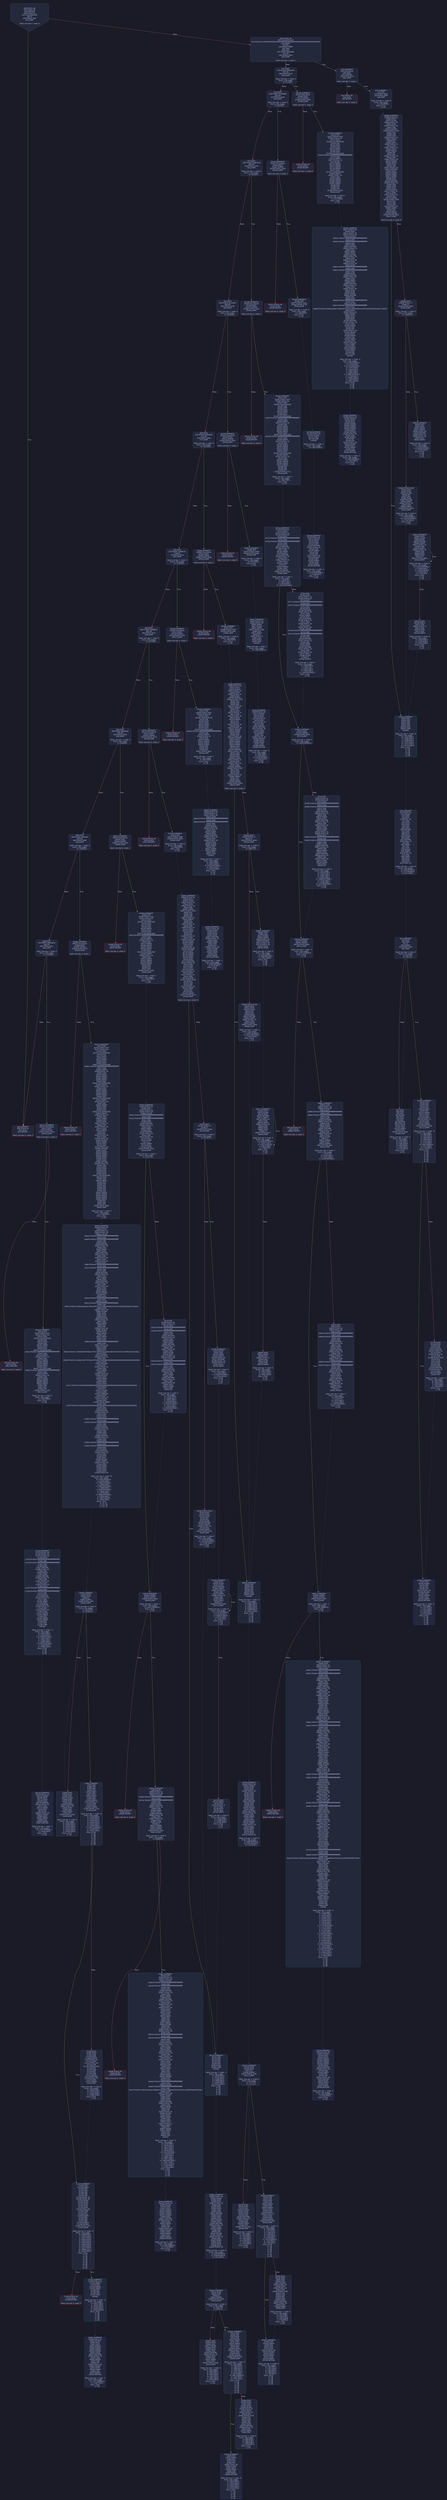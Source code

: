 digraph G {
    node [shape=box, style="filled, rounded", color="#565f89", fontcolor="#c0caf5", fontname="Helvetica", fillcolor="#24283b"];
    edge [color="#414868", fontcolor="#c0caf5", fontname="Helvetica"];
    bgcolor="#1a1b26";
    0 [ label = "[00] PUSH1 80
[02] PUSH1 40
[04] MSTORE
[05] PUSH1 04
[07] CALLDATASIZE
[08] LT
[09] PUSH2 00af
[0c] JUMPI

Stack size req: 0, sizeΔ: 0
" shape = invhouse]
    1 [ label = "[0d] PUSH1 00
[0f] CALLDATALOAD
[10] PUSH29 0100000000000000000000000000000000000000000000000000000000
[2e] SWAP1
[2f] DIV
[30] PUSH4 ffffffff
[35] AND
[36] DUP1
[37] PUSH4 06fdde03
[3c] EQ
[3d] PUSH2 00b4
[40] JUMPI

Stack size req: 0, sizeΔ: 1
"]
    2 [ label = "[41] DUP1
[42] PUSH4 095ea7b3
[47] EQ
[48] PUSH2 0144
[4b] JUMPI

Stack size req: 1, sizeΔ: 0
Entry->Op usage:
	0->71:EQ:1
"]
    3 [ label = "[4c] DUP1
[4d] PUSH4 18160ddd
[52] EQ
[53] PUSH2 01a9
[56] JUMPI

Stack size req: 1, sizeΔ: 0
Entry->Op usage:
	0->82:EQ:1
"]
    4 [ label = "[57] DUP1
[58] PUSH4 23b872dd
[5d] EQ
[5e] PUSH2 01d4
[61] JUMPI

Stack size req: 1, sizeΔ: 0
Entry->Op usage:
	0->93:EQ:1
"]
    5 [ label = "[62] DUP1
[63] PUSH4 313ce567
[68] EQ
[69] PUSH2 0259
[6c] JUMPI

Stack size req: 1, sizeΔ: 0
Entry->Op usage:
	0->104:EQ:1
"]
    6 [ label = "[6d] DUP1
[6e] PUSH4 54fd4d50
[73] EQ
[74] PUSH2 028a
[77] JUMPI

Stack size req: 1, sizeΔ: 0
Entry->Op usage:
	0->115:EQ:1
"]
    7 [ label = "[78] DUP1
[79] PUSH4 70a08231
[7e] EQ
[7f] PUSH2 031a
[82] JUMPI

Stack size req: 1, sizeΔ: 0
Entry->Op usage:
	0->126:EQ:1
"]
    8 [ label = "[83] DUP1
[84] PUSH4 95d89b41
[89] EQ
[8a] PUSH2 0371
[8d] JUMPI

Stack size req: 1, sizeΔ: 0
Entry->Op usage:
	0->137:EQ:1
"]
    9 [ label = "[8e] DUP1
[8f] PUSH4 a9059cbb
[94] EQ
[95] PUSH2 0401
[98] JUMPI

Stack size req: 1, sizeΔ: 0
Entry->Op usage:
	0->148:EQ:1
"]
    10 [ label = "[99] DUP1
[9a] PUSH4 cae9ca51
[9f] EQ
[a0] PUSH2 0466
[a3] JUMPI

Stack size req: 1, sizeΔ: 0
Entry->Op usage:
	0->159:EQ:1
"]
    11 [ label = "[a4] DUP1
[a5] PUSH4 dd62ed3e
[aa] EQ
[ab] PUSH2 0511
[ae] JUMPI

Stack size req: 1, sizeΔ: 0
Entry->Op usage:
	0->170:EQ:1
"]
    12 [ label = "[af] JUMPDEST
[b0] PUSH1 00
[b2] DUP1
[b3] REVERT

Stack size req: 0, sizeΔ: 0
" color = "red"]
    13 [ label = "[b4] JUMPDEST
[b5] CALLVALUE
[b6] DUP1
[b7] ISZERO
[b8] PUSH2 00c0
[bb] JUMPI

Stack size req: 0, sizeΔ: 1
"]
    14 [ label = "[bc] PUSH1 00
[be] DUP1
[bf] REVERT

Stack size req: 0, sizeΔ: 0
" color = "red"]
    15 [ label = "[c0] JUMPDEST
[c1] POP
[c2] PUSH2 00c9
[c5] PUSH2 0588
[c8] JUMP

Stack size req: 1, sizeΔ: 0
Entry->Op usage:
	0->193:POP:0
Entry->Exit:
	0->😵
"]
    16 [ label = "[c9] JUMPDEST
[ca] PUSH1 40
[cc] MLOAD
[cd] DUP1
[ce] DUP1
[cf] PUSH1 20
[d1] ADD
[d2] DUP3
[d3] DUP2
[d4] SUB
[d5] DUP3
[d6] MSTORE
[d7] DUP4
[d8] DUP2
[d9] DUP2
[da] MLOAD
[db] DUP2
[dc] MSTORE
[dd] PUSH1 20
[df] ADD
[e0] SWAP2
[e1] POP
[e2] DUP1
[e3] MLOAD
[e4] SWAP1
[e5] PUSH1 20
[e7] ADD
[e8] SWAP1
[e9] DUP1
[ea] DUP4
[eb] DUP4
[ec] PUSH1 00

Stack size req: 1, sizeΔ: 9
Entry->Op usage:
	0->218:MLOAD:0
	0->227:MLOAD:0
	0->231:ADD:1
"]
    17 [ label = "[ee] JUMPDEST
[ef] DUP4
[f0] DUP2
[f1] LT
[f2] ISZERO
[f3] PUSH2 0109
[f6] JUMPI

Stack size req: 4, sizeΔ: 0
Entry->Op usage:
	0->241:LT:0
	3->241:LT:1
"]
    18 [ label = "[f7] DUP1
[f8] DUP3
[f9] ADD
[fa] MLOAD
[fb] DUP2
[fc] DUP5
[fd] ADD
[fe] MSTORE
[ff] PUSH1 20
[0101] DUP2
[0102] ADD
[0103] SWAP1
[0104] POP
[0105] PUSH2 00ee
[0108] JUMP

Stack size req: 3, sizeΔ: 0
Entry->Op usage:
	0->249:ADD:1
	0->253:ADD:1
	0->258:ADD:0
	0->260:POP:0
	1->249:ADD:0
	2->253:ADD:0
Entry->Exit:
	0->😵
"]
    19 [ label = "[0109] JUMPDEST
[010a] POP
[010b] POP
[010c] POP
[010d] POP
[010e] SWAP1
[010f] POP
[0110] SWAP1
[0111] DUP2
[0112] ADD
[0113] SWAP1
[0114] PUSH1 1f
[0116] AND
[0117] DUP1
[0118] ISZERO
[0119] PUSH2 0136
[011c] JUMPI

Stack size req: 7, sizeΔ: -5
Entry->Op usage:
	0->266:POP:0
	1->267:POP:0
	2->268:POP:0
	3->269:POP:0
	4->274:ADD:0
	4->278:AND:1
	4->280:ISZERO:0
	5->271:POP:0
	6->274:ADD:1
Entry->Exit:
	0->😵
	1->😵
	2->😵
	3->😵
	4->0
	5->😵
	6->😵
"]
    20 [ label = "[011d] DUP1
[011e] DUP3
[011f] SUB
[0120] DUP1
[0121] MLOAD
[0122] PUSH1 01
[0124] DUP4
[0125] PUSH1 20
[0127] SUB
[0128] PUSH2 0100
[012b] EXP
[012c] SUB
[012d] NOT
[012e] AND
[012f] DUP2
[0130] MSTORE
[0131] PUSH1 20
[0133] ADD
[0134] SWAP2
[0135] POP

Stack size req: 2, sizeΔ: 0
Entry->Op usage:
	0->287:SUB:1
	0->295:SUB:1
	1->287:SUB:0
	1->309:POP:0
Entry->Exit:
	1->😵
"]
    21 [ label = "[0136] JUMPDEST
[0137] POP
[0138] SWAP3
[0139] POP
[013a] POP
[013b] POP
[013c] PUSH1 40
[013e] MLOAD
[013f] DUP1
[0140] SWAP2
[0141] SUB
[0142] SWAP1
[0143] RETURN

Stack size req: 5, sizeΔ: -5
Entry->Op usage:
	0->311:POP:0
	1->321:SUB:0
	2->314:POP:0
	3->315:POP:0
	4->313:POP:0
Entry->Exit:
	0->😵
	1->😵
	2->😵
	3->😵
	4->😵
" color = "darkblue"]
    22 [ label = "[0144] JUMPDEST
[0145] CALLVALUE
[0146] DUP1
[0147] ISZERO
[0148] PUSH2 0150
[014b] JUMPI

Stack size req: 0, sizeΔ: 1
"]
    23 [ label = "[014c] PUSH1 00
[014e] DUP1
[014f] REVERT

Stack size req: 0, sizeΔ: 0
" color = "red"]
    24 [ label = "[0150] JUMPDEST
[0151] POP
[0152] PUSH2 018f
[0155] PUSH1 04
[0157] DUP1
[0158] CALLDATASIZE
[0159] SUB
[015a] DUP2
[015b] ADD
[015c] SWAP1
[015d] DUP1
[015e] DUP1
[015f] CALLDATALOAD
[0160] PUSH20 ffffffffffffffffffffffffffffffffffffffff
[0175] AND
[0176] SWAP1
[0177] PUSH1 20
[0179] ADD
[017a] SWAP1
[017b] SWAP3
[017c] SWAP2
[017d] SWAP1
[017e] DUP1
[017f] CALLDATALOAD
[0180] SWAP1
[0181] PUSH1 20
[0183] ADD
[0184] SWAP1
[0185] SWAP3
[0186] SWAP2
[0187] SWAP1
[0188] POP
[0189] POP
[018a] POP
[018b] PUSH2 0626
[018e] JUMP

Stack size req: 1, sizeΔ: 2
Entry->Op usage:
	0->337:POP:0
Entry->Exit:
	0->😵
"]
    25 [ label = "[018f] JUMPDEST
[0190] PUSH1 40
[0192] MLOAD
[0193] DUP1
[0194] DUP3
[0195] ISZERO
[0196] ISZERO
[0197] ISZERO
[0198] ISZERO
[0199] DUP2
[019a] MSTORE
[019b] PUSH1 20
[019d] ADD
[019e] SWAP2
[019f] POP
[01a0] POP
[01a1] PUSH1 40
[01a3] MLOAD
[01a4] DUP1
[01a5] SWAP2
[01a6] SUB
[01a7] SWAP1
[01a8] RETURN

Stack size req: 1, sizeΔ: -1
Entry->Op usage:
	0->405:ISZERO:0
	0->415:POP:0
Entry->Exit:
	0->😵
" color = "darkblue"]
    26 [ label = "[01a9] JUMPDEST
[01aa] CALLVALUE
[01ab] DUP1
[01ac] ISZERO
[01ad] PUSH2 01b5
[01b0] JUMPI

Stack size req: 0, sizeΔ: 1
"]
    27 [ label = "[01b1] PUSH1 00
[01b3] DUP1
[01b4] REVERT

Stack size req: 0, sizeΔ: 0
" color = "red"]
    28 [ label = "[01b5] JUMPDEST
[01b6] POP
[01b7] PUSH2 01be
[01ba] PUSH2 0718
[01bd] JUMP

Stack size req: 1, sizeΔ: 0
Entry->Op usage:
	0->438:POP:0
Entry->Exit:
	0->😵
"]
    29 [ label = "[01be] JUMPDEST
[01bf] PUSH1 40
[01c1] MLOAD
[01c2] DUP1
[01c3] DUP3
[01c4] DUP2
[01c5] MSTORE
[01c6] PUSH1 20
[01c8] ADD
[01c9] SWAP2
[01ca] POP
[01cb] POP
[01cc] PUSH1 40
[01ce] MLOAD
[01cf] DUP1
[01d0] SWAP2
[01d1] SUB
[01d2] SWAP1
[01d3] RETURN

Stack size req: 1, sizeΔ: -1
Entry->Op usage:
	0->453:MSTORE:1
	0->458:POP:0
Entry->Exit:
	0->😵
" color = "darkblue"]
    30 [ label = "[01d4] JUMPDEST
[01d5] CALLVALUE
[01d6] DUP1
[01d7] ISZERO
[01d8] PUSH2 01e0
[01db] JUMPI

Stack size req: 0, sizeΔ: 1
"]
    31 [ label = "[01dc] PUSH1 00
[01de] DUP1
[01df] REVERT

Stack size req: 0, sizeΔ: 0
" color = "red"]
    32 [ label = "[01e0] JUMPDEST
[01e1] POP
[01e2] PUSH2 023f
[01e5] PUSH1 04
[01e7] DUP1
[01e8] CALLDATASIZE
[01e9] SUB
[01ea] DUP2
[01eb] ADD
[01ec] SWAP1
[01ed] DUP1
[01ee] DUP1
[01ef] CALLDATALOAD
[01f0] PUSH20 ffffffffffffffffffffffffffffffffffffffff
[0205] AND
[0206] SWAP1
[0207] PUSH1 20
[0209] ADD
[020a] SWAP1
[020b] SWAP3
[020c] SWAP2
[020d] SWAP1
[020e] DUP1
[020f] CALLDATALOAD
[0210] PUSH20 ffffffffffffffffffffffffffffffffffffffff
[0225] AND
[0226] SWAP1
[0227] PUSH1 20
[0229] ADD
[022a] SWAP1
[022b] SWAP3
[022c] SWAP2
[022d] SWAP1
[022e] DUP1
[022f] CALLDATALOAD
[0230] SWAP1
[0231] PUSH1 20
[0233] ADD
[0234] SWAP1
[0235] SWAP3
[0236] SWAP2
[0237] SWAP1
[0238] POP
[0239] POP
[023a] POP
[023b] PUSH2 071e
[023e] JUMP

Stack size req: 1, sizeΔ: 3
Entry->Op usage:
	0->481:POP:0
Entry->Exit:
	0->😵
"]
    33 [ label = "[023f] JUMPDEST
[0240] PUSH1 40
[0242] MLOAD
[0243] DUP1
[0244] DUP3
[0245] ISZERO
[0246] ISZERO
[0247] ISZERO
[0248] ISZERO
[0249] DUP2
[024a] MSTORE
[024b] PUSH1 20
[024d] ADD
[024e] SWAP2
[024f] POP
[0250] POP
[0251] PUSH1 40
[0253] MLOAD
[0254] DUP1
[0255] SWAP2
[0256] SUB
[0257] SWAP1
[0258] RETURN

Stack size req: 1, sizeΔ: -1
Entry->Op usage:
	0->581:ISZERO:0
	0->591:POP:0
Entry->Exit:
	0->😵
" color = "darkblue"]
    34 [ label = "[0259] JUMPDEST
[025a] CALLVALUE
[025b] DUP1
[025c] ISZERO
[025d] PUSH2 0265
[0260] JUMPI

Stack size req: 0, sizeΔ: 1
"]
    35 [ label = "[0261] PUSH1 00
[0263] DUP1
[0264] REVERT

Stack size req: 0, sizeΔ: 0
" color = "red"]
    36 [ label = "[0265] JUMPDEST
[0266] POP
[0267] PUSH2 026e
[026a] PUSH2 0aeb
[026d] JUMP

Stack size req: 1, sizeΔ: 0
Entry->Op usage:
	0->614:POP:0
Entry->Exit:
	0->😵
"]
    37 [ label = "[026e] JUMPDEST
[026f] PUSH1 40
[0271] MLOAD
[0272] DUP1
[0273] DUP3
[0274] PUSH1 ff
[0276] AND
[0277] PUSH1 ff
[0279] AND
[027a] DUP2
[027b] MSTORE
[027c] PUSH1 20
[027e] ADD
[027f] SWAP2
[0280] POP
[0281] POP
[0282] PUSH1 40
[0284] MLOAD
[0285] DUP1
[0286] SWAP2
[0287] SUB
[0288] SWAP1
[0289] RETURN

Stack size req: 1, sizeΔ: -1
Entry->Op usage:
	0->630:AND:1
	0->633:AND:1
	0->635:MSTORE:1
	0->640:POP:0
Entry->Exit:
	0->😵
" color = "darkblue"]
    38 [ label = "[028a] JUMPDEST
[028b] CALLVALUE
[028c] DUP1
[028d] ISZERO
[028e] PUSH2 0296
[0291] JUMPI

Stack size req: 0, sizeΔ: 1
"]
    39 [ label = "[0292] PUSH1 00
[0294] DUP1
[0295] REVERT

Stack size req: 0, sizeΔ: 0
" color = "red"]
    40 [ label = "[0296] JUMPDEST
[0297] POP
[0298] PUSH2 029f
[029b] PUSH2 0afe
[029e] JUMP

Stack size req: 1, sizeΔ: 0
Entry->Op usage:
	0->663:POP:0
Entry->Exit:
	0->😵
"]
    41 [ label = "[029f] JUMPDEST
[02a0] PUSH1 40
[02a2] MLOAD
[02a3] DUP1
[02a4] DUP1
[02a5] PUSH1 20
[02a7] ADD
[02a8] DUP3
[02a9] DUP2
[02aa] SUB
[02ab] DUP3
[02ac] MSTORE
[02ad] DUP4
[02ae] DUP2
[02af] DUP2
[02b0] MLOAD
[02b1] DUP2
[02b2] MSTORE
[02b3] PUSH1 20
[02b5] ADD
[02b6] SWAP2
[02b7] POP
[02b8] DUP1
[02b9] MLOAD
[02ba] SWAP1
[02bb] PUSH1 20
[02bd] ADD
[02be] SWAP1
[02bf] DUP1
[02c0] DUP4
[02c1] DUP4
[02c2] PUSH1 00

Stack size req: 1, sizeΔ: 9
Entry->Op usage:
	0->688:MLOAD:0
	0->697:MLOAD:0
	0->701:ADD:1
"]
    42 [ label = "[02c4] JUMPDEST
[02c5] DUP4
[02c6] DUP2
[02c7] LT
[02c8] ISZERO
[02c9] PUSH2 02df
[02cc] JUMPI

Stack size req: 4, sizeΔ: 0
Entry->Op usage:
	0->711:LT:0
	3->711:LT:1
"]
    43 [ label = "[02cd] DUP1
[02ce] DUP3
[02cf] ADD
[02d0] MLOAD
[02d1] DUP2
[02d2] DUP5
[02d3] ADD
[02d4] MSTORE
[02d5] PUSH1 20
[02d7] DUP2
[02d8] ADD
[02d9] SWAP1
[02da] POP
[02db] PUSH2 02c4
[02de] JUMP

Stack size req: 3, sizeΔ: 0
Entry->Op usage:
	0->719:ADD:1
	0->723:ADD:1
	0->728:ADD:0
	0->730:POP:0
	1->719:ADD:0
	2->723:ADD:0
Entry->Exit:
	0->😵
"]
    44 [ label = "[02df] JUMPDEST
[02e0] POP
[02e1] POP
[02e2] POP
[02e3] POP
[02e4] SWAP1
[02e5] POP
[02e6] SWAP1
[02e7] DUP2
[02e8] ADD
[02e9] SWAP1
[02ea] PUSH1 1f
[02ec] AND
[02ed] DUP1
[02ee] ISZERO
[02ef] PUSH2 030c
[02f2] JUMPI

Stack size req: 7, sizeΔ: -5
Entry->Op usage:
	0->736:POP:0
	1->737:POP:0
	2->738:POP:0
	3->739:POP:0
	4->744:ADD:0
	4->748:AND:1
	4->750:ISZERO:0
	5->741:POP:0
	6->744:ADD:1
Entry->Exit:
	0->😵
	1->😵
	2->😵
	3->😵
	4->0
	5->😵
	6->😵
"]
    45 [ label = "[02f3] DUP1
[02f4] DUP3
[02f5] SUB
[02f6] DUP1
[02f7] MLOAD
[02f8] PUSH1 01
[02fa] DUP4
[02fb] PUSH1 20
[02fd] SUB
[02fe] PUSH2 0100
[0301] EXP
[0302] SUB
[0303] NOT
[0304] AND
[0305] DUP2
[0306] MSTORE
[0307] PUSH1 20
[0309] ADD
[030a] SWAP2
[030b] POP

Stack size req: 2, sizeΔ: 0
Entry->Op usage:
	0->757:SUB:1
	0->765:SUB:1
	1->757:SUB:0
	1->779:POP:0
Entry->Exit:
	1->😵
"]
    46 [ label = "[030c] JUMPDEST
[030d] POP
[030e] SWAP3
[030f] POP
[0310] POP
[0311] POP
[0312] PUSH1 40
[0314] MLOAD
[0315] DUP1
[0316] SWAP2
[0317] SUB
[0318] SWAP1
[0319] RETURN

Stack size req: 5, sizeΔ: -5
Entry->Op usage:
	0->781:POP:0
	1->791:SUB:0
	2->784:POP:0
	3->785:POP:0
	4->783:POP:0
Entry->Exit:
	0->😵
	1->😵
	2->😵
	3->😵
	4->😵
" color = "darkblue"]
    47 [ label = "[031a] JUMPDEST
[031b] CALLVALUE
[031c] DUP1
[031d] ISZERO
[031e] PUSH2 0326
[0321] JUMPI

Stack size req: 0, sizeΔ: 1
"]
    48 [ label = "[0322] PUSH1 00
[0324] DUP1
[0325] REVERT

Stack size req: 0, sizeΔ: 0
" color = "red"]
    49 [ label = "[0326] JUMPDEST
[0327] POP
[0328] PUSH2 035b
[032b] PUSH1 04
[032d] DUP1
[032e] CALLDATASIZE
[032f] SUB
[0330] DUP2
[0331] ADD
[0332] SWAP1
[0333] DUP1
[0334] DUP1
[0335] CALLDATALOAD
[0336] PUSH20 ffffffffffffffffffffffffffffffffffffffff
[034b] AND
[034c] SWAP1
[034d] PUSH1 20
[034f] ADD
[0350] SWAP1
[0351] SWAP3
[0352] SWAP2
[0353] SWAP1
[0354] POP
[0355] POP
[0356] POP
[0357] PUSH2 0b9c
[035a] JUMP

Stack size req: 1, sizeΔ: 1
Entry->Op usage:
	0->807:POP:0
Entry->Exit:
	0->😵
"]
    50 [ label = "[035b] JUMPDEST
[035c] PUSH1 40
[035e] MLOAD
[035f] DUP1
[0360] DUP3
[0361] DUP2
[0362] MSTORE
[0363] PUSH1 20
[0365] ADD
[0366] SWAP2
[0367] POP
[0368] POP
[0369] PUSH1 40
[036b] MLOAD
[036c] DUP1
[036d] SWAP2
[036e] SUB
[036f] SWAP1
[0370] RETURN

Stack size req: 1, sizeΔ: -1
Entry->Op usage:
	0->866:MSTORE:1
	0->871:POP:0
Entry->Exit:
	0->😵
" color = "darkblue"]
    51 [ label = "[0371] JUMPDEST
[0372] CALLVALUE
[0373] DUP1
[0374] ISZERO
[0375] PUSH2 037d
[0378] JUMPI

Stack size req: 0, sizeΔ: 1
"]
    52 [ label = "[0379] PUSH1 00
[037b] DUP1
[037c] REVERT

Stack size req: 0, sizeΔ: 0
" color = "red"]
    53 [ label = "[037d] JUMPDEST
[037e] POP
[037f] PUSH2 0386
[0382] PUSH2 0be5
[0385] JUMP

Stack size req: 1, sizeΔ: 0
Entry->Op usage:
	0->894:POP:0
Entry->Exit:
	0->😵
"]
    54 [ label = "[0386] JUMPDEST
[0387] PUSH1 40
[0389] MLOAD
[038a] DUP1
[038b] DUP1
[038c] PUSH1 20
[038e] ADD
[038f] DUP3
[0390] DUP2
[0391] SUB
[0392] DUP3
[0393] MSTORE
[0394] DUP4
[0395] DUP2
[0396] DUP2
[0397] MLOAD
[0398] DUP2
[0399] MSTORE
[039a] PUSH1 20
[039c] ADD
[039d] SWAP2
[039e] POP
[039f] DUP1
[03a0] MLOAD
[03a1] SWAP1
[03a2] PUSH1 20
[03a4] ADD
[03a5] SWAP1
[03a6] DUP1
[03a7] DUP4
[03a8] DUP4
[03a9] PUSH1 00

Stack size req: 1, sizeΔ: 9
Entry->Op usage:
	0->919:MLOAD:0
	0->928:MLOAD:0
	0->932:ADD:1
"]
    55 [ label = "[03ab] JUMPDEST
[03ac] DUP4
[03ad] DUP2
[03ae] LT
[03af] ISZERO
[03b0] PUSH2 03c6
[03b3] JUMPI

Stack size req: 4, sizeΔ: 0
Entry->Op usage:
	0->942:LT:0
	3->942:LT:1
"]
    56 [ label = "[03b4] DUP1
[03b5] DUP3
[03b6] ADD
[03b7] MLOAD
[03b8] DUP2
[03b9] DUP5
[03ba] ADD
[03bb] MSTORE
[03bc] PUSH1 20
[03be] DUP2
[03bf] ADD
[03c0] SWAP1
[03c1] POP
[03c2] PUSH2 03ab
[03c5] JUMP

Stack size req: 3, sizeΔ: 0
Entry->Op usage:
	0->950:ADD:1
	0->954:ADD:1
	0->959:ADD:0
	0->961:POP:0
	1->950:ADD:0
	2->954:ADD:0
Entry->Exit:
	0->😵
"]
    57 [ label = "[03c6] JUMPDEST
[03c7] POP
[03c8] POP
[03c9] POP
[03ca] POP
[03cb] SWAP1
[03cc] POP
[03cd] SWAP1
[03ce] DUP2
[03cf] ADD
[03d0] SWAP1
[03d1] PUSH1 1f
[03d3] AND
[03d4] DUP1
[03d5] ISZERO
[03d6] PUSH2 03f3
[03d9] JUMPI

Stack size req: 7, sizeΔ: -5
Entry->Op usage:
	0->967:POP:0
	1->968:POP:0
	2->969:POP:0
	3->970:POP:0
	4->975:ADD:0
	4->979:AND:1
	4->981:ISZERO:0
	5->972:POP:0
	6->975:ADD:1
Entry->Exit:
	0->😵
	1->😵
	2->😵
	3->😵
	4->0
	5->😵
	6->😵
"]
    58 [ label = "[03da] DUP1
[03db] DUP3
[03dc] SUB
[03dd] DUP1
[03de] MLOAD
[03df] PUSH1 01
[03e1] DUP4
[03e2] PUSH1 20
[03e4] SUB
[03e5] PUSH2 0100
[03e8] EXP
[03e9] SUB
[03ea] NOT
[03eb] AND
[03ec] DUP2
[03ed] MSTORE
[03ee] PUSH1 20
[03f0] ADD
[03f1] SWAP2
[03f2] POP

Stack size req: 2, sizeΔ: 0
Entry->Op usage:
	0->988:SUB:1
	0->996:SUB:1
	1->988:SUB:0
	1->1010:POP:0
Entry->Exit:
	1->😵
"]
    59 [ label = "[03f3] JUMPDEST
[03f4] POP
[03f5] SWAP3
[03f6] POP
[03f7] POP
[03f8] POP
[03f9] PUSH1 40
[03fb] MLOAD
[03fc] DUP1
[03fd] SWAP2
[03fe] SUB
[03ff] SWAP1
[0400] RETURN

Stack size req: 5, sizeΔ: -5
Entry->Op usage:
	0->1012:POP:0
	1->1022:SUB:0
	2->1015:POP:0
	3->1016:POP:0
	4->1014:POP:0
Entry->Exit:
	0->😵
	1->😵
	2->😵
	3->😵
	4->😵
" color = "darkblue"]
    60 [ label = "[0401] JUMPDEST
[0402] CALLVALUE
[0403] DUP1
[0404] ISZERO
[0405] PUSH2 040d
[0408] JUMPI

Stack size req: 0, sizeΔ: 1
"]
    61 [ label = "[0409] PUSH1 00
[040b] DUP1
[040c] REVERT

Stack size req: 0, sizeΔ: 0
" color = "red"]
    62 [ label = "[040d] JUMPDEST
[040e] POP
[040f] PUSH2 044c
[0412] PUSH1 04
[0414] DUP1
[0415] CALLDATASIZE
[0416] SUB
[0417] DUP2
[0418] ADD
[0419] SWAP1
[041a] DUP1
[041b] DUP1
[041c] CALLDATALOAD
[041d] PUSH20 ffffffffffffffffffffffffffffffffffffffff
[0432] AND
[0433] SWAP1
[0434] PUSH1 20
[0436] ADD
[0437] SWAP1
[0438] SWAP3
[0439] SWAP2
[043a] SWAP1
[043b] DUP1
[043c] CALLDATALOAD
[043d] SWAP1
[043e] PUSH1 20
[0440] ADD
[0441] SWAP1
[0442] SWAP3
[0443] SWAP2
[0444] SWAP1
[0445] POP
[0446] POP
[0447] POP
[0448] PUSH2 0c83
[044b] JUMP

Stack size req: 1, sizeΔ: 2
Entry->Op usage:
	0->1038:POP:0
Entry->Exit:
	0->😵
"]
    63 [ label = "[044c] JUMPDEST
[044d] PUSH1 40
[044f] MLOAD
[0450] DUP1
[0451] DUP3
[0452] ISZERO
[0453] ISZERO
[0454] ISZERO
[0455] ISZERO
[0456] DUP2
[0457] MSTORE
[0458] PUSH1 20
[045a] ADD
[045b] SWAP2
[045c] POP
[045d] POP
[045e] PUSH1 40
[0460] MLOAD
[0461] DUP1
[0462] SWAP2
[0463] SUB
[0464] SWAP1
[0465] RETURN

Stack size req: 1, sizeΔ: -1
Entry->Op usage:
	0->1106:ISZERO:0
	0->1116:POP:0
Entry->Exit:
	0->😵
" color = "darkblue"]
    64 [ label = "[0466] JUMPDEST
[0467] CALLVALUE
[0468] DUP1
[0469] ISZERO
[046a] PUSH2 0472
[046d] JUMPI

Stack size req: 0, sizeΔ: 1
"]
    65 [ label = "[046e] PUSH1 00
[0470] DUP1
[0471] REVERT

Stack size req: 0, sizeΔ: 0
" color = "red"]
    66 [ label = "[0472] JUMPDEST
[0473] POP
[0474] PUSH2 04f7
[0477] PUSH1 04
[0479] DUP1
[047a] CALLDATASIZE
[047b] SUB
[047c] DUP2
[047d] ADD
[047e] SWAP1
[047f] DUP1
[0480] DUP1
[0481] CALLDATALOAD
[0482] PUSH20 ffffffffffffffffffffffffffffffffffffffff
[0497] AND
[0498] SWAP1
[0499] PUSH1 20
[049b] ADD
[049c] SWAP1
[049d] SWAP3
[049e] SWAP2
[049f] SWAP1
[04a0] DUP1
[04a1] CALLDATALOAD
[04a2] SWAP1
[04a3] PUSH1 20
[04a5] ADD
[04a6] SWAP1
[04a7] SWAP3
[04a8] SWAP2
[04a9] SWAP1
[04aa] DUP1
[04ab] CALLDATALOAD
[04ac] SWAP1
[04ad] PUSH1 20
[04af] ADD
[04b0] SWAP1
[04b1] DUP3
[04b2] ADD
[04b3] DUP1
[04b4] CALLDATALOAD
[04b5] SWAP1
[04b6] PUSH1 20
[04b8] ADD
[04b9] SWAP1
[04ba] DUP1
[04bb] DUP1
[04bc] PUSH1 1f
[04be] ADD
[04bf] PUSH1 20
[04c1] DUP1
[04c2] SWAP2
[04c3] DIV
[04c4] MUL
[04c5] PUSH1 20
[04c7] ADD
[04c8] PUSH1 40
[04ca] MLOAD
[04cb] SWAP1
[04cc] DUP2
[04cd] ADD
[04ce] PUSH1 40
[04d0] MSTORE
[04d1] DUP1
[04d2] SWAP4
[04d3] SWAP3
[04d4] SWAP2
[04d5] SWAP1
[04d6] DUP2
[04d7] DUP2
[04d8] MSTORE
[04d9] PUSH1 20
[04db] ADD
[04dc] DUP4
[04dd] DUP4
[04de] DUP1
[04df] DUP3
[04e0] DUP5
[04e1] CALLDATACOPY
[04e2] DUP3
[04e3] ADD
[04e4] SWAP2
[04e5] POP
[04e6] POP
[04e7] POP
[04e8] POP
[04e9] POP
[04ea] POP
[04eb] SWAP2
[04ec] SWAP3
[04ed] SWAP2
[04ee] SWAP3
[04ef] SWAP1
[04f0] POP
[04f1] POP
[04f2] POP
[04f3] PUSH2 0eb5
[04f6] JUMP

Stack size req: 1, sizeΔ: 3
Entry->Op usage:
	0->1139:POP:0
Entry->Exit:
	0->😵
"]
    67 [ label = "[04f7] JUMPDEST
[04f8] PUSH1 40
[04fa] MLOAD
[04fb] DUP1
[04fc] DUP3
[04fd] ISZERO
[04fe] ISZERO
[04ff] ISZERO
[0500] ISZERO
[0501] DUP2
[0502] MSTORE
[0503] PUSH1 20
[0505] ADD
[0506] SWAP2
[0507] POP
[0508] POP
[0509] PUSH1 40
[050b] MLOAD
[050c] DUP1
[050d] SWAP2
[050e] SUB
[050f] SWAP1
[0510] RETURN

Stack size req: 1, sizeΔ: -1
Entry->Op usage:
	0->1277:ISZERO:0
	0->1287:POP:0
Entry->Exit:
	0->😵
" color = "darkblue"]
    68 [ label = "[0511] JUMPDEST
[0512] CALLVALUE
[0513] DUP1
[0514] ISZERO
[0515] PUSH2 051d
[0518] JUMPI

Stack size req: 0, sizeΔ: 1
"]
    69 [ label = "[0519] PUSH1 00
[051b] DUP1
[051c] REVERT

Stack size req: 0, sizeΔ: 0
" color = "red"]
    70 [ label = "[051d] JUMPDEST
[051e] POP
[051f] PUSH2 0572
[0522] PUSH1 04
[0524] DUP1
[0525] CALLDATASIZE
[0526] SUB
[0527] DUP2
[0528] ADD
[0529] SWAP1
[052a] DUP1
[052b] DUP1
[052c] CALLDATALOAD
[052d] PUSH20 ffffffffffffffffffffffffffffffffffffffff
[0542] AND
[0543] SWAP1
[0544] PUSH1 20
[0546] ADD
[0547] SWAP1
[0548] SWAP3
[0549] SWAP2
[054a] SWAP1
[054b] DUP1
[054c] CALLDATALOAD
[054d] PUSH20 ffffffffffffffffffffffffffffffffffffffff
[0562] AND
[0563] SWAP1
[0564] PUSH1 20
[0566] ADD
[0567] SWAP1
[0568] SWAP3
[0569] SWAP2
[056a] SWAP1
[056b] POP
[056c] POP
[056d] POP
[056e] PUSH2 1152
[0571] JUMP

Stack size req: 1, sizeΔ: 2
Entry->Op usage:
	0->1310:POP:0
Entry->Exit:
	0->😵
"]
    71 [ label = "[0572] JUMPDEST
[0573] PUSH1 40
[0575] MLOAD
[0576] DUP1
[0577] DUP3
[0578] DUP2
[0579] MSTORE
[057a] PUSH1 20
[057c] ADD
[057d] SWAP2
[057e] POP
[057f] POP
[0580] PUSH1 40
[0582] MLOAD
[0583] DUP1
[0584] SWAP2
[0585] SUB
[0586] SWAP1
[0587] RETURN

Stack size req: 1, sizeΔ: -1
Entry->Op usage:
	0->1401:MSTORE:1
	0->1406:POP:0
Entry->Exit:
	0->😵
" color = "darkblue"]
    72 [ label = "[0588] JUMPDEST
[0589] PUSH1 03
[058b] DUP1
[058c] SLOAD
[058d] PUSH1 01
[058f] DUP2
[0590] PUSH1 01
[0592] AND
[0593] ISZERO
[0594] PUSH2 0100
[0597] MUL
[0598] SUB
[0599] AND
[059a] PUSH1 02
[059c] SWAP1
[059d] DIV
[059e] DUP1
[059f] PUSH1 1f
[05a1] ADD
[05a2] PUSH1 20
[05a4] DUP1
[05a5] SWAP2
[05a6] DIV
[05a7] MUL
[05a8] PUSH1 20
[05aa] ADD
[05ab] PUSH1 40
[05ad] MLOAD
[05ae] SWAP1
[05af] DUP2
[05b0] ADD
[05b1] PUSH1 40
[05b3] MSTORE
[05b4] DUP1
[05b5] SWAP3
[05b6] SWAP2
[05b7] SWAP1
[05b8] DUP2
[05b9] DUP2
[05ba] MSTORE
[05bb] PUSH1 20
[05bd] ADD
[05be] DUP3
[05bf] DUP1
[05c0] SLOAD
[05c1] PUSH1 01
[05c3] DUP2
[05c4] PUSH1 01
[05c6] AND
[05c7] ISZERO
[05c8] PUSH2 0100
[05cb] MUL
[05cc] SUB
[05cd] AND
[05ce] PUSH1 02
[05d0] SWAP1
[05d1] DIV
[05d2] DUP1
[05d3] ISZERO
[05d4] PUSH2 061e
[05d7] JUMPI

Stack size req: 0, sizeΔ: 6
"]
    73 [ label = "[05d8] DUP1
[05d9] PUSH1 1f
[05db] LT
[05dc] PUSH2 05f3
[05df] JUMPI

Stack size req: 1, sizeΔ: 0
Entry->Op usage:
	0->1499:LT:1
"]
    74 [ label = "[05e0] PUSH2 0100
[05e3] DUP1
[05e4] DUP4
[05e5] SLOAD
[05e6] DIV
[05e7] MUL
[05e8] DUP4
[05e9] MSTORE
[05ea] SWAP2
[05eb] PUSH1 20
[05ed] ADD
[05ee] SWAP2
[05ef] PUSH2 061e
[05f2] JUMP

Stack size req: 3, sizeΔ: 0
Entry->Op usage:
	1->1509:SLOAD:0
	2->1513:MSTORE:0
	2->1517:ADD:1
Entry->Exit:
	2->😵
"]
    75 [ label = "[05f3] JUMPDEST
[05f4] DUP3
[05f5] ADD
[05f6] SWAP2
[05f7] SWAP1
[05f8] PUSH1 00
[05fa] MSTORE
[05fb] PUSH1 20
[05fd] PUSH1 00
[05ff] SHA3
[0600] SWAP1

Stack size req: 3, sizeΔ: 0
Entry->Op usage:
	0->1525:ADD:1
	1->1530:MSTORE:1
	2->1525:ADD:0
Entry->Exit:
	0->😵
	1->😵
	2->0
"]
    76 [ label = "[0601] JUMPDEST
[0602] DUP2
[0603] SLOAD
[0604] DUP2
[0605] MSTORE
[0606] SWAP1
[0607] PUSH1 01
[0609] ADD
[060a] SWAP1
[060b] PUSH1 20
[060d] ADD
[060e] DUP1
[060f] DUP4
[0610] GT
[0611] PUSH2 0601
[0614] JUMPI

Stack size req: 3, sizeΔ: 0
Entry->Op usage:
	0->1541:MSTORE:0
	0->1549:ADD:1
	1->1539:SLOAD:0
	1->1545:ADD:1
	2->1552:GT:0
Entry->Exit:
	0->😵
	1->😵
"]
    77 [ label = "[0615] DUP3
[0616] SWAP1
[0617] SUB
[0618] PUSH1 1f
[061a] AND
[061b] DUP3
[061c] ADD
[061d] SWAP2

Stack size req: 3, sizeΔ: 0
Entry->Op usage:
	0->1559:SUB:0
	2->1559:SUB:1
	2->1564:ADD:0
Entry->Exit:
	0->😵
	2->0
"]
    78 [ label = "[061e] JUMPDEST
[061f] POP
[0620] POP
[0621] POP
[0622] POP
[0623] POP
[0624] DUP2
[0625] JUMP
Indirect!

Stack size req: 7, sizeΔ: -5
Entry->Op usage:
	0->1567:POP:0
	1->1568:POP:0
	2->1569:POP:0
	3->1570:POP:0
	4->1571:POP:0
	6->1573:JUMP:0
Entry->Exit:
	0->😵
	1->😵
	2->😵
	3->😵
	4->😵
" color = "teal"]
    79 [ label = "[0626] JUMPDEST
[0627] PUSH1 00
[0629] DUP2
[062a] PUSH1 02
[062c] PUSH1 00
[062e] CALLER
[062f] PUSH20 ffffffffffffffffffffffffffffffffffffffff
[0644] AND
[0645] PUSH20 ffffffffffffffffffffffffffffffffffffffff
[065a] AND
[065b] DUP2
[065c] MSTORE
[065d] PUSH1 20
[065f] ADD
[0660] SWAP1
[0661] DUP2
[0662] MSTORE
[0663] PUSH1 20
[0665] ADD
[0666] PUSH1 00
[0668] SHA3
[0669] PUSH1 00
[066b] DUP6
[066c] PUSH20 ffffffffffffffffffffffffffffffffffffffff
[0681] AND
[0682] PUSH20 ffffffffffffffffffffffffffffffffffffffff
[0697] AND
[0698] DUP2
[0699] MSTORE
[069a] PUSH1 20
[069c] ADD
[069d] SWAP1
[069e] DUP2
[069f] MSTORE
[06a0] PUSH1 20
[06a2] ADD
[06a3] PUSH1 00
[06a5] SHA3
[06a6] DUP2
[06a7] SWAP1
[06a8] SSTORE
[06a9] POP
[06aa] DUP3
[06ab] PUSH20 ffffffffffffffffffffffffffffffffffffffff
[06c0] AND
[06c1] CALLER
[06c2] PUSH20 ffffffffffffffffffffffffffffffffffffffff
[06d7] AND
[06d8] PUSH32 8c5be1e5ebec7d5bd14f71427d1e84f3dd0314c0f7b2291e5b200ac8c7c3b925
[06f9] DUP5
[06fa] PUSH1 40
[06fc] MLOAD
[06fd] DUP1
[06fe] DUP3
[06ff] DUP2
[0700] MSTORE
[0701] PUSH1 20
[0703] ADD
[0704] SWAP2
[0705] POP
[0706] POP
[0707] PUSH1 40
[0709] MLOAD
[070a] DUP1
[070b] SWAP2
[070c] SUB
[070d] SWAP1
[070e] LOG3
[070f] PUSH1 01
[0711] SWAP1
[0712] POP
[0713] SWAP3
[0714] SWAP2
[0715] POP
[0716] POP
[0717] JUMP
Indirect!

Stack size req: 3, sizeΔ: -2
Entry->Op usage:
	0->1704:SSTORE:1
	0->1705:POP:0
	0->1792:MSTORE:1
	0->1797:POP:0
	0->1814:POP:0
	1->1665:AND:1
	1->1687:AND:1
	1->1689:MSTORE:1
	1->1728:AND:1
	1->1806:LOG3:4
	1->1813:POP:0
	2->1815:JUMP:0
Entry->Exit:
	0->😵
	1->😵
	2->😵
" color = "teal"]
    80 [ label = "[0718] JUMPDEST
[0719] PUSH1 00
[071b] SLOAD
[071c] DUP2
[071d] JUMP
Indirect!

Stack size req: 1, sizeΔ: 1
Entry->Op usage:
	0->1821:JUMP:0
" color = "teal"]
    81 [ label = "[071e] JUMPDEST
[071f] PUSH1 00
[0721] DUP2
[0722] PUSH1 01
[0724] PUSH1 00
[0726] DUP7
[0727] PUSH20 ffffffffffffffffffffffffffffffffffffffff
[073c] AND
[073d] PUSH20 ffffffffffffffffffffffffffffffffffffffff
[0752] AND
[0753] DUP2
[0754] MSTORE
[0755] PUSH1 20
[0757] ADD
[0758] SWAP1
[0759] DUP2
[075a] MSTORE
[075b] PUSH1 20
[075d] ADD
[075e] PUSH1 00
[0760] SHA3
[0761] SLOAD
[0762] LT
[0763] ISZERO
[0764] DUP1
[0765] ISZERO
[0766] PUSH2 07eb
[0769] JUMPI

Stack size req: 3, sizeΔ: 2
Entry->Op usage:
	0->1890:LT:1
	2->1852:AND:1
	2->1874:AND:1
	2->1876:MSTORE:1
"]
    82 [ label = "[076a] POP
[076b] DUP2
[076c] PUSH1 02
[076e] PUSH1 00
[0770] DUP7
[0771] PUSH20 ffffffffffffffffffffffffffffffffffffffff
[0786] AND
[0787] PUSH20 ffffffffffffffffffffffffffffffffffffffff
[079c] AND
[079d] DUP2
[079e] MSTORE
[079f] PUSH1 20
[07a1] ADD
[07a2] SWAP1
[07a3] DUP2
[07a4] MSTORE
[07a5] PUSH1 20
[07a7] ADD
[07a8] PUSH1 00
[07aa] SHA3
[07ab] PUSH1 00
[07ad] CALLER
[07ae] PUSH20 ffffffffffffffffffffffffffffffffffffffff
[07c3] AND
[07c4] PUSH20 ffffffffffffffffffffffffffffffffffffffff
[07d9] AND
[07da] DUP2
[07db] MSTORE
[07dc] PUSH1 20
[07de] ADD
[07df] SWAP1
[07e0] DUP2
[07e1] MSTORE
[07e2] PUSH1 20
[07e4] ADD
[07e5] PUSH1 00
[07e7] SHA3
[07e8] SLOAD
[07e9] LT
[07ea] ISZERO

Stack size req: 5, sizeΔ: 0
Entry->Op usage:
	0->1898:POP:0
	2->2025:LT:1
	4->1926:AND:1
	4->1948:AND:1
	4->1950:MSTORE:1
Entry->Exit:
	0->😵
"]
    83 [ label = "[07eb] JUMPDEST
[07ec] DUP1
[07ed] ISZERO
[07ee] PUSH2 0876
[07f1] JUMPI

Stack size req: 1, sizeΔ: 0
Entry->Op usage:
	0->2029:ISZERO:0
"]
    84 [ label = "[07f2] POP
[07f3] PUSH1 01
[07f5] PUSH1 00
[07f7] DUP5
[07f8] PUSH20 ffffffffffffffffffffffffffffffffffffffff
[080d] AND
[080e] PUSH20 ffffffffffffffffffffffffffffffffffffffff
[0823] AND
[0824] DUP2
[0825] MSTORE
[0826] PUSH1 20
[0828] ADD
[0829] SWAP1
[082a] DUP2
[082b] MSTORE
[082c] PUSH1 20
[082e] ADD
[082f] PUSH1 00
[0831] SHA3
[0832] SLOAD
[0833] DUP3
[0834] PUSH1 01
[0836] PUSH1 00
[0838] DUP7
[0839] PUSH20 ffffffffffffffffffffffffffffffffffffffff
[084e] AND
[084f] PUSH20 ffffffffffffffffffffffffffffffffffffffff
[0864] AND
[0865] DUP2
[0866] MSTORE
[0867] PUSH1 20
[0869] ADD
[086a] SWAP1
[086b] DUP2
[086c] MSTORE
[086d] PUSH1 20
[086f] ADD
[0870] PUSH1 00
[0872] SHA3
[0873] SLOAD
[0874] ADD
[0875] GT

Stack size req: 4, sizeΔ: 0
Entry->Op usage:
	0->2034:POP:0
	2->2164:ADD:1
	3->2061:AND:1
	3->2083:AND:1
	3->2085:MSTORE:1
	3->2126:AND:1
	3->2148:AND:1
	3->2150:MSTORE:1
Entry->Exit:
	0->😵
"]
    85 [ label = "[0876] JUMPDEST
[0877] ISZERO
[0878] ISZERO
[0879] PUSH2 0881
[087c] JUMPI

Stack size req: 1, sizeΔ: -1
Entry->Op usage:
	0->2167:ISZERO:0
Entry->Exit:
	0->😵
"]
    86 [ label = "[087d] PUSH1 00
[087f] DUP1
[0880] REVERT

Stack size req: 0, sizeΔ: 0
" color = "red"]
    87 [ label = "[0881] JUMPDEST
[0882] DUP2
[0883] PUSH1 01
[0885] PUSH1 00
[0887] DUP7
[0888] PUSH20 ffffffffffffffffffffffffffffffffffffffff
[089d] AND
[089e] PUSH20 ffffffffffffffffffffffffffffffffffffffff
[08b3] AND
[08b4] DUP2
[08b5] MSTORE
[08b6] PUSH1 20
[08b8] ADD
[08b9] SWAP1
[08ba] DUP2
[08bb] MSTORE
[08bc] PUSH1 20
[08be] ADD
[08bf] PUSH1 00
[08c1] SHA3
[08c2] SLOAD
[08c3] LT
[08c4] ISZERO
[08c5] DUP1
[08c6] ISZERO
[08c7] PUSH2 094c
[08ca] JUMPI

Stack size req: 4, sizeΔ: 1
Entry->Op usage:
	1->2243:LT:1
	3->2205:AND:1
	3->2227:AND:1
	3->2229:MSTORE:1
"]
    88 [ label = "[08cb] POP
[08cc] DUP2
[08cd] PUSH1 02
[08cf] PUSH1 00
[08d1] DUP7
[08d2] PUSH20 ffffffffffffffffffffffffffffffffffffffff
[08e7] AND
[08e8] PUSH20 ffffffffffffffffffffffffffffffffffffffff
[08fd] AND
[08fe] DUP2
[08ff] MSTORE
[0900] PUSH1 20
[0902] ADD
[0903] SWAP1
[0904] DUP2
[0905] MSTORE
[0906] PUSH1 20
[0908] ADD
[0909] PUSH1 00
[090b] SHA3
[090c] PUSH1 00
[090e] CALLER
[090f] PUSH20 ffffffffffffffffffffffffffffffffffffffff
[0924] AND
[0925] PUSH20 ffffffffffffffffffffffffffffffffffffffff
[093a] AND
[093b] DUP2
[093c] MSTORE
[093d] PUSH1 20
[093f] ADD
[0940] SWAP1
[0941] DUP2
[0942] MSTORE
[0943] PUSH1 20
[0945] ADD
[0946] PUSH1 00
[0948] SHA3
[0949] SLOAD
[094a] LT
[094b] ISZERO

Stack size req: 5, sizeΔ: 0
Entry->Op usage:
	0->2251:POP:0
	2->2378:LT:1
	4->2279:AND:1
	4->2301:AND:1
	4->2303:MSTORE:1
Entry->Exit:
	0->😵
"]
    89 [ label = "[094c] JUMPDEST
[094d] ISZERO
[094e] ISZERO
[094f] PUSH2 0957
[0952] JUMPI

Stack size req: 1, sizeΔ: -1
Entry->Op usage:
	0->2381:ISZERO:0
Entry->Exit:
	0->😵
"]
    90 [ label = "[0953] PUSH1 00
[0955] DUP1
[0956] REVERT

Stack size req: 0, sizeΔ: 0
" color = "red"]
    91 [ label = "[0957] JUMPDEST
[0958] DUP2
[0959] PUSH1 01
[095b] PUSH1 00
[095d] DUP6
[095e] PUSH20 ffffffffffffffffffffffffffffffffffffffff
[0973] AND
[0974] PUSH20 ffffffffffffffffffffffffffffffffffffffff
[0989] AND
[098a] DUP2
[098b] MSTORE
[098c] PUSH1 20
[098e] ADD
[098f] SWAP1
[0990] DUP2
[0991] MSTORE
[0992] PUSH1 20
[0994] ADD
[0995] PUSH1 00
[0997] SHA3
[0998] PUSH1 00
[099a] DUP3
[099b] DUP3
[099c] SLOAD
[099d] ADD
[099e] SWAP3
[099f] POP
[09a0] POP
[09a1] DUP2
[09a2] SWAP1
[09a3] SSTORE
[09a4] POP
[09a5] DUP2
[09a6] PUSH1 01
[09a8] PUSH1 00
[09aa] DUP7
[09ab] PUSH20 ffffffffffffffffffffffffffffffffffffffff
[09c0] AND
[09c1] PUSH20 ffffffffffffffffffffffffffffffffffffffff
[09d6] AND
[09d7] DUP2
[09d8] MSTORE
[09d9] PUSH1 20
[09db] ADD
[09dc] SWAP1
[09dd] DUP2
[09de] MSTORE
[09df] PUSH1 20
[09e1] ADD
[09e2] PUSH1 00
[09e4] SHA3
[09e5] PUSH1 00
[09e7] DUP3
[09e8] DUP3
[09e9] SLOAD
[09ea] SUB
[09eb] SWAP3
[09ec] POP
[09ed] POP
[09ee] DUP2
[09ef] SWAP1
[09f0] SSTORE
[09f1] POP
[09f2] DUP2
[09f3] PUSH1 02
[09f5] PUSH1 00
[09f7] DUP7
[09f8] PUSH20 ffffffffffffffffffffffffffffffffffffffff
[0a0d] AND
[0a0e] PUSH20 ffffffffffffffffffffffffffffffffffffffff
[0a23] AND
[0a24] DUP2
[0a25] MSTORE
[0a26] PUSH1 20
[0a28] ADD
[0a29] SWAP1
[0a2a] DUP2
[0a2b] MSTORE
[0a2c] PUSH1 20
[0a2e] ADD
[0a2f] PUSH1 00
[0a31] SHA3
[0a32] PUSH1 00
[0a34] CALLER
[0a35] PUSH20 ffffffffffffffffffffffffffffffffffffffff
[0a4a] AND
[0a4b] PUSH20 ffffffffffffffffffffffffffffffffffffffff
[0a60] AND
[0a61] DUP2
[0a62] MSTORE
[0a63] PUSH1 20
[0a65] ADD
[0a66] SWAP1
[0a67] DUP2
[0a68] MSTORE
[0a69] PUSH1 20
[0a6b] ADD
[0a6c] PUSH1 00
[0a6e] SHA3
[0a6f] PUSH1 00
[0a71] DUP3
[0a72] DUP3
[0a73] SLOAD
[0a74] SUB
[0a75] SWAP3
[0a76] POP
[0a77] POP
[0a78] DUP2
[0a79] SWAP1
[0a7a] SSTORE
[0a7b] POP
[0a7c] DUP3
[0a7d] PUSH20 ffffffffffffffffffffffffffffffffffffffff
[0a92] AND
[0a93] DUP5
[0a94] PUSH20 ffffffffffffffffffffffffffffffffffffffff
[0aa9] AND
[0aaa] PUSH32 ddf252ad1be2c89b69c2b068fc378daa952ba7f163c4a11628f55a4df523b3ef
[0acb] DUP5
[0acc] PUSH1 40
[0ace] MLOAD
[0acf] DUP1
[0ad0] DUP3
[0ad1] DUP2
[0ad2] MSTORE
[0ad3] PUSH1 20
[0ad5] ADD
[0ad6] SWAP2
[0ad7] POP
[0ad8] POP
[0ad9] PUSH1 40
[0adb] MLOAD
[0adc] DUP1
[0add] SWAP2
[0ade] SUB
[0adf] SWAP1
[0ae0] LOG3
[0ae1] PUSH1 01
[0ae3] SWAP1
[0ae4] POP
[0ae5] SWAP4
[0ae6] SWAP3
[0ae7] POP
[0ae8] POP
[0ae9] POP
[0aea] JUMP
Indirect!

Stack size req: 5, sizeΔ: -4
Entry->Op usage:
	0->2788:POP:0
	1->2461:ADD:1
	1->2463:POP:0
	1->2538:SUB:1
	1->2540:POP:0
	1->2676:SUB:1
	1->2678:POP:0
	1->2770:MSTORE:1
	1->2775:POP:0
	1->2792:POP:0
	2->2419:AND:1
	2->2441:AND:1
	2->2443:MSTORE:1
	2->2706:AND:1
	2->2784:LOG3:4
	2->2793:POP:0
	3->2496:AND:1
	3->2518:AND:1
	3->2520:MSTORE:1
	3->2573:AND:1
	3->2595:AND:1
	3->2597:MSTORE:1
	3->2729:AND:1
	3->2784:LOG3:3
	3->2791:POP:0
	4->2794:JUMP:0
Entry->Exit:
	0->😵
	1->😵
	2->😵
	3->😵
	4->😵
" color = "teal"]
    92 [ label = "[0aeb] JUMPDEST
[0aec] PUSH1 04
[0aee] PUSH1 00
[0af0] SWAP1
[0af1] SLOAD
[0af2] SWAP1
[0af3] PUSH2 0100
[0af6] EXP
[0af7] SWAP1
[0af8] DIV
[0af9] PUSH1 ff
[0afb] AND
[0afc] DUP2
[0afd] JUMP
Indirect!

Stack size req: 1, sizeΔ: 1
Entry->Op usage:
	0->2813:JUMP:0
" color = "teal"]
    93 [ label = "[0afe] JUMPDEST
[0aff] PUSH1 06
[0b01] DUP1
[0b02] SLOAD
[0b03] PUSH1 01
[0b05] DUP2
[0b06] PUSH1 01
[0b08] AND
[0b09] ISZERO
[0b0a] PUSH2 0100
[0b0d] MUL
[0b0e] SUB
[0b0f] AND
[0b10] PUSH1 02
[0b12] SWAP1
[0b13] DIV
[0b14] DUP1
[0b15] PUSH1 1f
[0b17] ADD
[0b18] PUSH1 20
[0b1a] DUP1
[0b1b] SWAP2
[0b1c] DIV
[0b1d] MUL
[0b1e] PUSH1 20
[0b20] ADD
[0b21] PUSH1 40
[0b23] MLOAD
[0b24] SWAP1
[0b25] DUP2
[0b26] ADD
[0b27] PUSH1 40
[0b29] MSTORE
[0b2a] DUP1
[0b2b] SWAP3
[0b2c] SWAP2
[0b2d] SWAP1
[0b2e] DUP2
[0b2f] DUP2
[0b30] MSTORE
[0b31] PUSH1 20
[0b33] ADD
[0b34] DUP3
[0b35] DUP1
[0b36] SLOAD
[0b37] PUSH1 01
[0b39] DUP2
[0b3a] PUSH1 01
[0b3c] AND
[0b3d] ISZERO
[0b3e] PUSH2 0100
[0b41] MUL
[0b42] SUB
[0b43] AND
[0b44] PUSH1 02
[0b46] SWAP1
[0b47] DIV
[0b48] DUP1
[0b49] ISZERO
[0b4a] PUSH2 0b94
[0b4d] JUMPI

Stack size req: 0, sizeΔ: 6
"]
    94 [ label = "[0b4e] DUP1
[0b4f] PUSH1 1f
[0b51] LT
[0b52] PUSH2 0b69
[0b55] JUMPI

Stack size req: 1, sizeΔ: 0
Entry->Op usage:
	0->2897:LT:1
"]
    95 [ label = "[0b56] PUSH2 0100
[0b59] DUP1
[0b5a] DUP4
[0b5b] SLOAD
[0b5c] DIV
[0b5d] MUL
[0b5e] DUP4
[0b5f] MSTORE
[0b60] SWAP2
[0b61] PUSH1 20
[0b63] ADD
[0b64] SWAP2
[0b65] PUSH2 0b94
[0b68] JUMP

Stack size req: 3, sizeΔ: 0
Entry->Op usage:
	1->2907:SLOAD:0
	2->2911:MSTORE:0
	2->2915:ADD:1
Entry->Exit:
	2->😵
"]
    96 [ label = "[0b69] JUMPDEST
[0b6a] DUP3
[0b6b] ADD
[0b6c] SWAP2
[0b6d] SWAP1
[0b6e] PUSH1 00
[0b70] MSTORE
[0b71] PUSH1 20
[0b73] PUSH1 00
[0b75] SHA3
[0b76] SWAP1

Stack size req: 3, sizeΔ: 0
Entry->Op usage:
	0->2923:ADD:1
	1->2928:MSTORE:1
	2->2923:ADD:0
Entry->Exit:
	0->😵
	1->😵
	2->0
"]
    97 [ label = "[0b77] JUMPDEST
[0b78] DUP2
[0b79] SLOAD
[0b7a] DUP2
[0b7b] MSTORE
[0b7c] SWAP1
[0b7d] PUSH1 01
[0b7f] ADD
[0b80] SWAP1
[0b81] PUSH1 20
[0b83] ADD
[0b84] DUP1
[0b85] DUP4
[0b86] GT
[0b87] PUSH2 0b77
[0b8a] JUMPI

Stack size req: 3, sizeΔ: 0
Entry->Op usage:
	0->2939:MSTORE:0
	0->2947:ADD:1
	1->2937:SLOAD:0
	1->2943:ADD:1
	2->2950:GT:0
Entry->Exit:
	0->😵
	1->😵
"]
    98 [ label = "[0b8b] DUP3
[0b8c] SWAP1
[0b8d] SUB
[0b8e] PUSH1 1f
[0b90] AND
[0b91] DUP3
[0b92] ADD
[0b93] SWAP2

Stack size req: 3, sizeΔ: 0
Entry->Op usage:
	0->2957:SUB:0
	2->2957:SUB:1
	2->2962:ADD:0
Entry->Exit:
	0->😵
	2->0
"]
    99 [ label = "[0b94] JUMPDEST
[0b95] POP
[0b96] POP
[0b97] POP
[0b98] POP
[0b99] POP
[0b9a] DUP2
[0b9b] JUMP
Indirect!

Stack size req: 7, sizeΔ: -5
Entry->Op usage:
	0->2965:POP:0
	1->2966:POP:0
	2->2967:POP:0
	3->2968:POP:0
	4->2969:POP:0
	6->2971:JUMP:0
Entry->Exit:
	0->😵
	1->😵
	2->😵
	3->😵
	4->😵
" color = "teal"]
    100 [ label = "[0b9c] JUMPDEST
[0b9d] PUSH1 00
[0b9f] PUSH1 01
[0ba1] PUSH1 00
[0ba3] DUP4
[0ba4] PUSH20 ffffffffffffffffffffffffffffffffffffffff
[0bb9] AND
[0bba] PUSH20 ffffffffffffffffffffffffffffffffffffffff
[0bcf] AND
[0bd0] DUP2
[0bd1] MSTORE
[0bd2] PUSH1 20
[0bd4] ADD
[0bd5] SWAP1
[0bd6] DUP2
[0bd7] MSTORE
[0bd8] PUSH1 20
[0bda] ADD
[0bdb] PUSH1 00
[0bdd] SHA3
[0bde] SLOAD
[0bdf] SWAP1
[0be0] POP
[0be1] SWAP2
[0be2] SWAP1
[0be3] POP
[0be4] JUMP
Indirect!

Stack size req: 2, sizeΔ: -1
Entry->Op usage:
	0->3001:AND:1
	0->3023:AND:1
	0->3025:MSTORE:1
	0->3043:POP:0
	1->3044:JUMP:0
Entry->Exit:
	0->😵
	1->😵
" color = "teal"]
    101 [ label = "[0be5] JUMPDEST
[0be6] PUSH1 05
[0be8] DUP1
[0be9] SLOAD
[0bea] PUSH1 01
[0bec] DUP2
[0bed] PUSH1 01
[0bef] AND
[0bf0] ISZERO
[0bf1] PUSH2 0100
[0bf4] MUL
[0bf5] SUB
[0bf6] AND
[0bf7] PUSH1 02
[0bf9] SWAP1
[0bfa] DIV
[0bfb] DUP1
[0bfc] PUSH1 1f
[0bfe] ADD
[0bff] PUSH1 20
[0c01] DUP1
[0c02] SWAP2
[0c03] DIV
[0c04] MUL
[0c05] PUSH1 20
[0c07] ADD
[0c08] PUSH1 40
[0c0a] MLOAD
[0c0b] SWAP1
[0c0c] DUP2
[0c0d] ADD
[0c0e] PUSH1 40
[0c10] MSTORE
[0c11] DUP1
[0c12] SWAP3
[0c13] SWAP2
[0c14] SWAP1
[0c15] DUP2
[0c16] DUP2
[0c17] MSTORE
[0c18] PUSH1 20
[0c1a] ADD
[0c1b] DUP3
[0c1c] DUP1
[0c1d] SLOAD
[0c1e] PUSH1 01
[0c20] DUP2
[0c21] PUSH1 01
[0c23] AND
[0c24] ISZERO
[0c25] PUSH2 0100
[0c28] MUL
[0c29] SUB
[0c2a] AND
[0c2b] PUSH1 02
[0c2d] SWAP1
[0c2e] DIV
[0c2f] DUP1
[0c30] ISZERO
[0c31] PUSH2 0c7b
[0c34] JUMPI

Stack size req: 0, sizeΔ: 6
"]
    102 [ label = "[0c35] DUP1
[0c36] PUSH1 1f
[0c38] LT
[0c39] PUSH2 0c50
[0c3c] JUMPI

Stack size req: 1, sizeΔ: 0
Entry->Op usage:
	0->3128:LT:1
"]
    103 [ label = "[0c3d] PUSH2 0100
[0c40] DUP1
[0c41] DUP4
[0c42] SLOAD
[0c43] DIV
[0c44] MUL
[0c45] DUP4
[0c46] MSTORE
[0c47] SWAP2
[0c48] PUSH1 20
[0c4a] ADD
[0c4b] SWAP2
[0c4c] PUSH2 0c7b
[0c4f] JUMP

Stack size req: 3, sizeΔ: 0
Entry->Op usage:
	1->3138:SLOAD:0
	2->3142:MSTORE:0
	2->3146:ADD:1
Entry->Exit:
	2->😵
"]
    104 [ label = "[0c50] JUMPDEST
[0c51] DUP3
[0c52] ADD
[0c53] SWAP2
[0c54] SWAP1
[0c55] PUSH1 00
[0c57] MSTORE
[0c58] PUSH1 20
[0c5a] PUSH1 00
[0c5c] SHA3
[0c5d] SWAP1

Stack size req: 3, sizeΔ: 0
Entry->Op usage:
	0->3154:ADD:1
	1->3159:MSTORE:1
	2->3154:ADD:0
Entry->Exit:
	0->😵
	1->😵
	2->0
"]
    105 [ label = "[0c5e] JUMPDEST
[0c5f] DUP2
[0c60] SLOAD
[0c61] DUP2
[0c62] MSTORE
[0c63] SWAP1
[0c64] PUSH1 01
[0c66] ADD
[0c67] SWAP1
[0c68] PUSH1 20
[0c6a] ADD
[0c6b] DUP1
[0c6c] DUP4
[0c6d] GT
[0c6e] PUSH2 0c5e
[0c71] JUMPI

Stack size req: 3, sizeΔ: 0
Entry->Op usage:
	0->3170:MSTORE:0
	0->3178:ADD:1
	1->3168:SLOAD:0
	1->3174:ADD:1
	2->3181:GT:0
Entry->Exit:
	0->😵
	1->😵
"]
    106 [ label = "[0c72] DUP3
[0c73] SWAP1
[0c74] SUB
[0c75] PUSH1 1f
[0c77] AND
[0c78] DUP3
[0c79] ADD
[0c7a] SWAP2

Stack size req: 3, sizeΔ: 0
Entry->Op usage:
	0->3188:SUB:0
	2->3188:SUB:1
	2->3193:ADD:0
Entry->Exit:
	0->😵
	2->0
"]
    107 [ label = "[0c7b] JUMPDEST
[0c7c] POP
[0c7d] POP
[0c7e] POP
[0c7f] POP
[0c80] POP
[0c81] DUP2
[0c82] JUMP
Indirect!

Stack size req: 7, sizeΔ: -5
Entry->Op usage:
	0->3196:POP:0
	1->3197:POP:0
	2->3198:POP:0
	3->3199:POP:0
	4->3200:POP:0
	6->3202:JUMP:0
Entry->Exit:
	0->😵
	1->😵
	2->😵
	3->😵
	4->😵
" color = "teal"]
    108 [ label = "[0c83] JUMPDEST
[0c84] PUSH1 00
[0c86] DUP2
[0c87] PUSH1 01
[0c89] PUSH1 00
[0c8b] CALLER
[0c8c] PUSH20 ffffffffffffffffffffffffffffffffffffffff
[0ca1] AND
[0ca2] PUSH20 ffffffffffffffffffffffffffffffffffffffff
[0cb7] AND
[0cb8] DUP2
[0cb9] MSTORE
[0cba] PUSH1 20
[0cbc] ADD
[0cbd] SWAP1
[0cbe] DUP2
[0cbf] MSTORE
[0cc0] PUSH1 20
[0cc2] ADD
[0cc3] PUSH1 00
[0cc5] SHA3
[0cc6] SLOAD
[0cc7] LT
[0cc8] ISZERO
[0cc9] DUP1
[0cca] ISZERO
[0ccb] PUSH2 0d53
[0cce] JUMPI

Stack size req: 1, sizeΔ: 2
Entry->Op usage:
	0->3271:LT:1
"]
    109 [ label = "[0ccf] POP
[0cd0] PUSH1 01
[0cd2] PUSH1 00
[0cd4] DUP5
[0cd5] PUSH20 ffffffffffffffffffffffffffffffffffffffff
[0cea] AND
[0ceb] PUSH20 ffffffffffffffffffffffffffffffffffffffff
[0d00] AND
[0d01] DUP2
[0d02] MSTORE
[0d03] PUSH1 20
[0d05] ADD
[0d06] SWAP1
[0d07] DUP2
[0d08] MSTORE
[0d09] PUSH1 20
[0d0b] ADD
[0d0c] PUSH1 00
[0d0e] SHA3
[0d0f] SLOAD
[0d10] DUP3
[0d11] PUSH1 01
[0d13] PUSH1 00
[0d15] DUP7
[0d16] PUSH20 ffffffffffffffffffffffffffffffffffffffff
[0d2b] AND
[0d2c] PUSH20 ffffffffffffffffffffffffffffffffffffffff
[0d41] AND
[0d42] DUP2
[0d43] MSTORE
[0d44] PUSH1 20
[0d46] ADD
[0d47] SWAP1
[0d48] DUP2
[0d49] MSTORE
[0d4a] PUSH1 20
[0d4c] ADD
[0d4d] PUSH1 00
[0d4f] SHA3
[0d50] SLOAD
[0d51] ADD
[0d52] GT

Stack size req: 4, sizeΔ: 0
Entry->Op usage:
	0->3279:POP:0
	2->3409:ADD:1
	3->3306:AND:1
	3->3328:AND:1
	3->3330:MSTORE:1
	3->3371:AND:1
	3->3393:AND:1
	3->3395:MSTORE:1
Entry->Exit:
	0->😵
"]
    110 [ label = "[0d53] JUMPDEST
[0d54] ISZERO
[0d55] ISZERO
[0d56] PUSH2 0d5e
[0d59] JUMPI

Stack size req: 1, sizeΔ: -1
Entry->Op usage:
	0->3412:ISZERO:0
Entry->Exit:
	0->😵
"]
    111 [ label = "[0d5a] PUSH1 00
[0d5c] DUP1
[0d5d] REVERT

Stack size req: 0, sizeΔ: 0
" color = "red"]
    112 [ label = "[0d5e] JUMPDEST
[0d5f] DUP2
[0d60] PUSH1 01
[0d62] PUSH1 00
[0d64] CALLER
[0d65] PUSH20 ffffffffffffffffffffffffffffffffffffffff
[0d7a] AND
[0d7b] PUSH20 ffffffffffffffffffffffffffffffffffffffff
[0d90] AND
[0d91] DUP2
[0d92] MSTORE
[0d93] PUSH1 20
[0d95] ADD
[0d96] SWAP1
[0d97] DUP2
[0d98] MSTORE
[0d99] PUSH1 20
[0d9b] ADD
[0d9c] PUSH1 00
[0d9e] SHA3
[0d9f] SLOAD
[0da0] LT
[0da1] ISZERO
[0da2] ISZERO
[0da3] ISZERO
[0da4] PUSH2 0dac
[0da7] JUMPI

Stack size req: 2, sizeΔ: 0
Entry->Op usage:
	1->3488:LT:1
"]
    113 [ label = "[0da8] PUSH1 00
[0daa] DUP1
[0dab] REVERT

Stack size req: 0, sizeΔ: 0
" color = "red"]
    114 [ label = "[0dac] JUMPDEST
[0dad] DUP2
[0dae] PUSH1 01
[0db0] PUSH1 00
[0db2] CALLER
[0db3] PUSH20 ffffffffffffffffffffffffffffffffffffffff
[0dc8] AND
[0dc9] PUSH20 ffffffffffffffffffffffffffffffffffffffff
[0dde] AND
[0ddf] DUP2
[0de0] MSTORE
[0de1] PUSH1 20
[0de3] ADD
[0de4] SWAP1
[0de5] DUP2
[0de6] MSTORE
[0de7] PUSH1 20
[0de9] ADD
[0dea] PUSH1 00
[0dec] SHA3
[0ded] PUSH1 00
[0def] DUP3
[0df0] DUP3
[0df1] SLOAD
[0df2] SUB
[0df3] SWAP3
[0df4] POP
[0df5] POP
[0df6] DUP2
[0df7] SWAP1
[0df8] SSTORE
[0df9] POP
[0dfa] DUP2
[0dfb] PUSH1 01
[0dfd] PUSH1 00
[0dff] DUP6
[0e00] PUSH20 ffffffffffffffffffffffffffffffffffffffff
[0e15] AND
[0e16] PUSH20 ffffffffffffffffffffffffffffffffffffffff
[0e2b] AND
[0e2c] DUP2
[0e2d] MSTORE
[0e2e] PUSH1 20
[0e30] ADD
[0e31] SWAP1
[0e32] DUP2
[0e33] MSTORE
[0e34] PUSH1 20
[0e36] ADD
[0e37] PUSH1 00
[0e39] SHA3
[0e3a] PUSH1 00
[0e3c] DUP3
[0e3d] DUP3
[0e3e] SLOAD
[0e3f] ADD
[0e40] SWAP3
[0e41] POP
[0e42] POP
[0e43] DUP2
[0e44] SWAP1
[0e45] SSTORE
[0e46] POP
[0e47] DUP3
[0e48] PUSH20 ffffffffffffffffffffffffffffffffffffffff
[0e5d] AND
[0e5e] CALLER
[0e5f] PUSH20 ffffffffffffffffffffffffffffffffffffffff
[0e74] AND
[0e75] PUSH32 ddf252ad1be2c89b69c2b068fc378daa952ba7f163c4a11628f55a4df523b3ef
[0e96] DUP5
[0e97] PUSH1 40
[0e99] MLOAD
[0e9a] DUP1
[0e9b] DUP3
[0e9c] DUP2
[0e9d] MSTORE
[0e9e] PUSH1 20
[0ea0] ADD
[0ea1] SWAP2
[0ea2] POP
[0ea3] POP
[0ea4] PUSH1 40
[0ea6] MLOAD
[0ea7] DUP1
[0ea8] SWAP2
[0ea9] SUB
[0eaa] SWAP1
[0eab] LOG3
[0eac] PUSH1 01
[0eae] SWAP1
[0eaf] POP
[0eb0] SWAP3
[0eb1] SWAP2
[0eb2] POP
[0eb3] POP
[0eb4] JUMP
Indirect!

Stack size req: 4, sizeΔ: -3
Entry->Op usage:
	0->3759:POP:0
	1->3570:SUB:1
	1->3572:POP:0
	1->3647:ADD:1
	1->3649:POP:0
	1->3741:MSTORE:1
	1->3746:POP:0
	1->3763:POP:0
	2->3605:AND:1
	2->3627:AND:1
	2->3629:MSTORE:1
	2->3677:AND:1
	2->3755:LOG3:4
	2->3762:POP:0
	3->3764:JUMP:0
Entry->Exit:
	0->😵
	1->😵
	2->😵
	3->😵
" color = "teal"]
    115 [ label = "[0eb5] JUMPDEST
[0eb6] PUSH1 00
[0eb8] DUP3
[0eb9] PUSH1 02
[0ebb] PUSH1 00
[0ebd] CALLER
[0ebe] PUSH20 ffffffffffffffffffffffffffffffffffffffff
[0ed3] AND
[0ed4] PUSH20 ffffffffffffffffffffffffffffffffffffffff
[0ee9] AND
[0eea] DUP2
[0eeb] MSTORE
[0eec] PUSH1 20
[0eee] ADD
[0eef] SWAP1
[0ef0] DUP2
[0ef1] MSTORE
[0ef2] PUSH1 20
[0ef4] ADD
[0ef5] PUSH1 00
[0ef7] SHA3
[0ef8] PUSH1 00
[0efa] DUP7
[0efb] PUSH20 ffffffffffffffffffffffffffffffffffffffff
[0f10] AND
[0f11] PUSH20 ffffffffffffffffffffffffffffffffffffffff
[0f26] AND
[0f27] DUP2
[0f28] MSTORE
[0f29] PUSH1 20
[0f2b] ADD
[0f2c] SWAP1
[0f2d] DUP2
[0f2e] MSTORE
[0f2f] PUSH1 20
[0f31] ADD
[0f32] PUSH1 00
[0f34] SHA3
[0f35] DUP2
[0f36] SWAP1
[0f37] SSTORE
[0f38] POP
[0f39] DUP4
[0f3a] PUSH20 ffffffffffffffffffffffffffffffffffffffff
[0f4f] AND
[0f50] CALLER
[0f51] PUSH20 ffffffffffffffffffffffffffffffffffffffff
[0f66] AND
[0f67] PUSH32 8c5be1e5ebec7d5bd14f71427d1e84f3dd0314c0f7b2291e5b200ac8c7c3b925
[0f88] DUP6
[0f89] PUSH1 40
[0f8b] MLOAD
[0f8c] DUP1
[0f8d] DUP3
[0f8e] DUP2
[0f8f] MSTORE
[0f90] PUSH1 20
[0f92] ADD
[0f93] SWAP2
[0f94] POP
[0f95] POP
[0f96] PUSH1 40
[0f98] MLOAD
[0f99] DUP1
[0f9a] SWAP2
[0f9b] SUB
[0f9c] SWAP1
[0f9d] LOG3
[0f9e] DUP4
[0f9f] PUSH20 ffffffffffffffffffffffffffffffffffffffff
[0fb4] AND
[0fb5] PUSH1 40
[0fb7] MLOAD
[0fb8] DUP1
[0fb9] DUP1
[0fba] PUSH32 72656365697665417070726f76616c28616464726573732c75696e743235362c
[0fdb] DUP2
[0fdc] MSTORE
[0fdd] PUSH1 20
[0fdf] ADD
[0fe0] PUSH32 616464726573732c627974657329000000000000000000000000000000000000
[1001] DUP2
[1002] MSTORE
[1003] POP
[1004] PUSH1 2e
[1006] ADD
[1007] SWAP1
[1008] POP
[1009] PUSH1 40
[100b] MLOAD
[100c] DUP1
[100d] SWAP2
[100e] SUB
[100f] SWAP1
[1010] SHA3
[1011] PUSH29 0100000000000000000000000000000000000000000000000000000000
[102f] SWAP1
[1030] DIV
[1031] CALLER
[1032] DUP6
[1033] ADDRESS
[1034] DUP7
[1035] PUSH1 40
[1037] MLOAD
[1038] DUP6
[1039] PUSH4 ffffffff
[103e] AND
[103f] PUSH29 0100000000000000000000000000000000000000000000000000000000
[105d] MUL
[105e] DUP2
[105f] MSTORE
[1060] PUSH1 04
[1062] ADD
[1063] DUP1
[1064] DUP6
[1065] PUSH20 ffffffffffffffffffffffffffffffffffffffff
[107a] AND
[107b] PUSH20 ffffffffffffffffffffffffffffffffffffffff
[1090] AND
[1091] DUP2
[1092] MSTORE
[1093] PUSH1 20
[1095] ADD
[1096] DUP5
[1097] DUP2
[1098] MSTORE
[1099] PUSH1 20
[109b] ADD
[109c] DUP4
[109d] PUSH20 ffffffffffffffffffffffffffffffffffffffff
[10b2] AND
[10b3] PUSH20 ffffffffffffffffffffffffffffffffffffffff
[10c8] AND
[10c9] DUP2
[10ca] MSTORE
[10cb] PUSH1 20
[10cd] ADD
[10ce] DUP3
[10cf] DUP1
[10d0] MLOAD
[10d1] SWAP1
[10d2] PUSH1 20
[10d4] ADD
[10d5] SWAP1
[10d6] DUP1
[10d7] DUP4
[10d8] DUP4
[10d9] PUSH1 00

Stack size req: 3, sizeΔ: 15
Entry->Op usage:
	0->4304:MLOAD:0
	0->4308:ADD:1
	1->3895:SSTORE:1
	1->3896:POP:0
	1->3983:MSTORE:1
	1->3988:POP:0
	1->4248:MSTORE:1
	2->3856:AND:1
	2->3878:AND:1
	2->3880:MSTORE:1
	2->3919:AND:1
	2->3997:LOG3:4
	2->4020:AND:1
Entry->Exit:
	0->8, 15
	1->10, 16
	2->13, 17
"]
    116 [ label = "[10db] JUMPDEST
[10dc] DUP4
[10dd] DUP2
[10de] LT
[10df] ISZERO
[10e0] PUSH2 10f6
[10e3] JUMPI

Stack size req: 4, sizeΔ: 0
Entry->Op usage:
	0->4318:LT:0
	3->4318:LT:1
"]
    117 [ label = "[10e4] DUP1
[10e5] DUP3
[10e6] ADD
[10e7] MLOAD
[10e8] DUP2
[10e9] DUP5
[10ea] ADD
[10eb] MSTORE
[10ec] PUSH1 20
[10ee] DUP2
[10ef] ADD
[10f0] SWAP1
[10f1] POP
[10f2] PUSH2 10db
[10f5] JUMP

Stack size req: 3, sizeΔ: 0
Entry->Op usage:
	0->4326:ADD:1
	0->4330:ADD:1
	0->4335:ADD:0
	0->4337:POP:0
	1->4326:ADD:0
	2->4330:ADD:0
Entry->Exit:
	0->😵
"]
    118 [ label = "[10f6] JUMPDEST
[10f7] POP
[10f8] POP
[10f9] POP
[10fa] POP
[10fb] SWAP1
[10fc] POP
[10fd] SWAP1
[10fe] DUP2
[10ff] ADD
[1100] SWAP1
[1101] PUSH1 1f
[1103] AND
[1104] DUP1
[1105] ISZERO
[1106] PUSH2 1123
[1109] JUMPI

Stack size req: 7, sizeΔ: -5
Entry->Op usage:
	0->4343:POP:0
	1->4344:POP:0
	2->4345:POP:0
	3->4346:POP:0
	4->4351:ADD:0
	4->4355:AND:1
	4->4357:ISZERO:0
	5->4348:POP:0
	6->4351:ADD:1
Entry->Exit:
	0->😵
	1->😵
	2->😵
	3->😵
	4->0
	5->😵
	6->😵
"]
    119 [ label = "[110a] DUP1
[110b] DUP3
[110c] SUB
[110d] DUP1
[110e] MLOAD
[110f] PUSH1 01
[1111] DUP4
[1112] PUSH1 20
[1114] SUB
[1115] PUSH2 0100
[1118] EXP
[1119] SUB
[111a] NOT
[111b] AND
[111c] DUP2
[111d] MSTORE
[111e] PUSH1 20
[1120] ADD
[1121] SWAP2
[1122] POP

Stack size req: 2, sizeΔ: 0
Entry->Op usage:
	0->4364:SUB:1
	0->4372:SUB:1
	1->4364:SUB:0
	1->4386:POP:0
Entry->Exit:
	1->😵
"]
    120 [ label = "[1123] JUMPDEST
[1124] POP
[1125] SWAP5
[1126] POP
[1127] POP
[1128] POP
[1129] POP
[112a] POP
[112b] PUSH1 00
[112d] PUSH1 40
[112f] MLOAD
[1130] DUP1
[1131] DUP4
[1132] SUB
[1133] DUP2
[1134] PUSH1 00
[1136] DUP8
[1137] GAS
[1138] CALL
[1139] SWAP3
[113a] POP
[113b] POP
[113c] POP
[113d] ISZERO
[113e] ISZERO
[113f] PUSH2 1147
[1142] JUMPI

Stack size req: 9, sizeΔ: -9
Entry->Op usage:
	0->4388:POP:0
	1->4402:SUB:0
	1->4411:POP:0
	2->4391:POP:0
	3->4392:POP:0
	4->4393:POP:0
	5->4394:POP:0
	6->4390:POP:0
	7->4412:POP:0
	8->4408:CALL:1
	8->4410:POP:0
Entry->Exit:
	0->😵
	1->😵
	2->😵
	3->😵
	4->😵
	5->😵
	6->😵
	7->😵
	8->😵
"]
    121 [ label = "[1143] PUSH1 00
[1145] DUP1
[1146] REVERT

Stack size req: 0, sizeΔ: 0
" color = "red"]
    122 [ label = "[1147] JUMPDEST
[1148] PUSH1 01
[114a] SWAP1
[114b] POP
[114c] SWAP4
[114d] SWAP3
[114e] POP
[114f] POP
[1150] POP
[1151] JUMP
Indirect!

Stack size req: 5, sizeΔ: -4
Entry->Op usage:
	0->4427:POP:0
	1->4431:POP:0
	2->4432:POP:0
	3->4430:POP:0
	4->4433:JUMP:0
Entry->Exit:
	0->😵
	1->😵
	2->😵
	3->😵
	4->😵
" color = "teal"]
    123 [ label = "[1152] JUMPDEST
[1153] PUSH1 00
[1155] PUSH1 02
[1157] PUSH1 00
[1159] DUP5
[115a] PUSH20 ffffffffffffffffffffffffffffffffffffffff
[116f] AND
[1170] PUSH20 ffffffffffffffffffffffffffffffffffffffff
[1185] AND
[1186] DUP2
[1187] MSTORE
[1188] PUSH1 20
[118a] ADD
[118b] SWAP1
[118c] DUP2
[118d] MSTORE
[118e] PUSH1 20
[1190] ADD
[1191] PUSH1 00
[1193] SHA3
[1194] PUSH1 00
[1196] DUP4
[1197] PUSH20 ffffffffffffffffffffffffffffffffffffffff
[11ac] AND
[11ad] PUSH20 ffffffffffffffffffffffffffffffffffffffff
[11c2] AND
[11c3] DUP2
[11c4] MSTORE
[11c5] PUSH1 20
[11c7] ADD
[11c8] SWAP1
[11c9] DUP2
[11ca] MSTORE
[11cb] PUSH1 20
[11cd] ADD
[11ce] PUSH1 00
[11d0] SHA3
[11d1] SLOAD
[11d2] SWAP1
[11d3] POP
[11d4] SWAP3
[11d5] SWAP2
[11d6] POP
[11d7] POP
[11d8] JUMP
Indirect!

Stack size req: 3, sizeΔ: -2
Entry->Op usage:
	0->4524:AND:1
	0->4546:AND:1
	0->4548:MSTORE:1
	0->4567:POP:0
	1->4463:AND:1
	1->4485:AND:1
	1->4487:MSTORE:1
	1->4566:POP:0
	2->4568:JUMP:0
Entry->Exit:
	0->😵
	1->😵
	2->😵
" color = "teal"]
    0 -> 1 [ label = "False" color = "#f7768e"]
    0 -> 12 [ label = "True" color = "#9ece6a"]
    1 -> 2 [ label = "False" color = "#f7768e"]
    1 -> 13 [ label = "True" color = "#9ece6a"]
    2 -> 3 [ label = "False" color = "#f7768e"]
    2 -> 22 [ label = "True" color = "#9ece6a"]
    3 -> 4 [ label = "False" color = "#f7768e"]
    3 -> 26 [ label = "True" color = "#9ece6a"]
    4 -> 5 [ label = "False" color = "#f7768e"]
    4 -> 30 [ label = "True" color = "#9ece6a"]
    5 -> 6 [ label = "False" color = "#f7768e"]
    5 -> 34 [ label = "True" color = "#9ece6a"]
    6 -> 7 [ label = "False" color = "#f7768e"]
    6 -> 38 [ label = "True" color = "#9ece6a"]
    7 -> 8 [ label = "False" color = "#f7768e"]
    7 -> 47 [ label = "True" color = "#9ece6a"]
    8 -> 9 [ label = "False" color = "#f7768e"]
    8 -> 51 [ label = "True" color = "#9ece6a"]
    9 -> 10 [ label = "False" color = "#f7768e"]
    9 -> 60 [ label = "True" color = "#9ece6a"]
    10 -> 11 [ label = "False" color = "#f7768e"]
    10 -> 64 [ label = "True" color = "#9ece6a"]
    11 -> 12 [ label = "False" color = "#f7768e"]
    11 -> 68 [ label = "True" color = "#9ece6a"]
    13 -> 14 [ label = "False" color = "#f7768e"]
    13 -> 15 [ label = "True" color = "#9ece6a"]
    15 -> 72 [ ]
    16 -> 17 [ ]
    17 -> 18 [ label = "False" color = "#f7768e"]
    17 -> 19 [ label = "True" color = "#9ece6a"]
    18 -> 17 [ ]
    19 -> 20 [ label = "False" color = "#f7768e"]
    19 -> 21 [ label = "True" color = "#9ece6a"]
    20 -> 21 [ ]
    22 -> 23 [ label = "False" color = "#f7768e"]
    22 -> 24 [ label = "True" color = "#9ece6a"]
    24 -> 79 [ ]
    26 -> 27 [ label = "False" color = "#f7768e"]
    26 -> 28 [ label = "True" color = "#9ece6a"]
    28 -> 80 [ ]
    30 -> 31 [ label = "False" color = "#f7768e"]
    30 -> 32 [ label = "True" color = "#9ece6a"]
    32 -> 81 [ ]
    34 -> 35 [ label = "False" color = "#f7768e"]
    34 -> 36 [ label = "True" color = "#9ece6a"]
    36 -> 92 [ ]
    38 -> 39 [ label = "False" color = "#f7768e"]
    38 -> 40 [ label = "True" color = "#9ece6a"]
    40 -> 93 [ ]
    41 -> 42 [ ]
    42 -> 43 [ label = "False" color = "#f7768e"]
    42 -> 44 [ label = "True" color = "#9ece6a"]
    43 -> 42 [ ]
    44 -> 45 [ label = "False" color = "#f7768e"]
    44 -> 46 [ label = "True" color = "#9ece6a"]
    45 -> 46 [ ]
    47 -> 48 [ label = "False" color = "#f7768e"]
    47 -> 49 [ label = "True" color = "#9ece6a"]
    49 -> 100 [ ]
    51 -> 52 [ label = "False" color = "#f7768e"]
    51 -> 53 [ label = "True" color = "#9ece6a"]
    53 -> 101 [ ]
    54 -> 55 [ ]
    55 -> 56 [ label = "False" color = "#f7768e"]
    55 -> 57 [ label = "True" color = "#9ece6a"]
    56 -> 55 [ ]
    57 -> 58 [ label = "False" color = "#f7768e"]
    57 -> 59 [ label = "True" color = "#9ece6a"]
    58 -> 59 [ ]
    60 -> 61 [ label = "False" color = "#f7768e"]
    60 -> 62 [ label = "True" color = "#9ece6a"]
    62 -> 108 [ ]
    64 -> 65 [ label = "False" color = "#f7768e"]
    64 -> 66 [ label = "True" color = "#9ece6a"]
    66 -> 115 [ ]
    68 -> 69 [ label = "False" color = "#f7768e"]
    68 -> 70 [ label = "True" color = "#9ece6a"]
    70 -> 123 [ ]
    72 -> 73 [ label = "False" color = "#f7768e"]
    72 -> 78 [ label = "True" color = "#9ece6a"]
    73 -> 74 [ label = "False" color = "#f7768e"]
    73 -> 75 [ label = "True" color = "#9ece6a"]
    74 -> 78 [ ]
    75 -> 76 [ ]
    76 -> 77 [ label = "False" color = "#f7768e"]
    76 -> 76 [ label = "True" color = "#9ece6a"]
    77 -> 78 [ ]
    81 -> 82 [ label = "False" color = "#f7768e"]
    81 -> 83 [ label = "True" color = "#9ece6a"]
    82 -> 83 [ ]
    83 -> 84 [ label = "False" color = "#f7768e"]
    83 -> 85 [ label = "True" color = "#9ece6a"]
    84 -> 85 [ ]
    85 -> 86 [ label = "False" color = "#f7768e"]
    85 -> 87 [ label = "True" color = "#9ece6a"]
    87 -> 88 [ label = "False" color = "#f7768e"]
    87 -> 89 [ label = "True" color = "#9ece6a"]
    88 -> 89 [ ]
    89 -> 90 [ label = "False" color = "#f7768e"]
    89 -> 91 [ label = "True" color = "#9ece6a"]
    93 -> 94 [ label = "False" color = "#f7768e"]
    93 -> 99 [ label = "True" color = "#9ece6a"]
    94 -> 95 [ label = "False" color = "#f7768e"]
    94 -> 96 [ label = "True" color = "#9ece6a"]
    95 -> 99 [ ]
    96 -> 97 [ ]
    97 -> 98 [ label = "False" color = "#f7768e"]
    97 -> 97 [ label = "True" color = "#9ece6a"]
    98 -> 99 [ ]
    101 -> 102 [ label = "False" color = "#f7768e"]
    101 -> 107 [ label = "True" color = "#9ece6a"]
    102 -> 103 [ label = "False" color = "#f7768e"]
    102 -> 104 [ label = "True" color = "#9ece6a"]
    103 -> 107 [ ]
    104 -> 105 [ ]
    105 -> 106 [ label = "False" color = "#f7768e"]
    105 -> 105 [ label = "True" color = "#9ece6a"]
    106 -> 107 [ ]
    108 -> 109 [ label = "False" color = "#f7768e"]
    108 -> 110 [ label = "True" color = "#9ece6a"]
    109 -> 110 [ ]
    110 -> 111 [ label = "False" color = "#f7768e"]
    110 -> 112 [ label = "True" color = "#9ece6a"]
    112 -> 113 [ label = "False" color = "#f7768e"]
    112 -> 114 [ label = "True" color = "#9ece6a"]
    115 -> 116 [ ]
    116 -> 117 [ label = "False" color = "#f7768e"]
    116 -> 118 [ label = "True" color = "#9ece6a"]
    117 -> 116 [ ]
    118 -> 119 [ label = "False" color = "#f7768e"]
    118 -> 120 [ label = "True" color = "#9ece6a"]
    119 -> 120 [ ]
    120 -> 121 [ label = "False" color = "#f7768e"]
    120 -> 122 [ label = "True" color = "#9ece6a"]
    78 -> 16 [ ]
    79 -> 25 [ ]
    80 -> 29 [ ]
    91 -> 33 [ ]
    92 -> 37 [ ]
    99 -> 41 [ ]
    100 -> 50 [ ]
    107 -> 54 [ ]
    114 -> 63 [ ]
    122 -> 67 [ ]
    123 -> 71 [ ]

}
